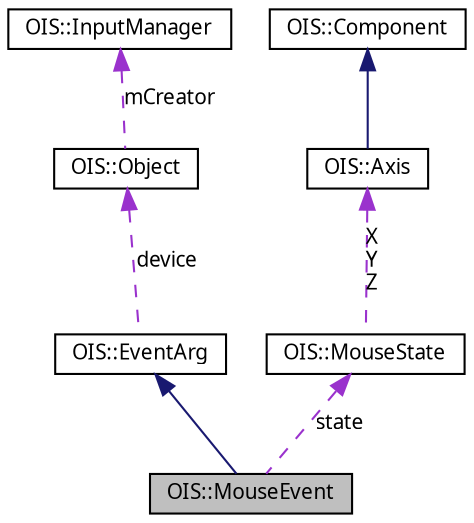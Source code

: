 digraph G
{
  edge [fontname="FreeSans.ttf",fontsize=10,labelfontname="FreeSans.ttf",labelfontsize=10];
  node [fontname="FreeSans.ttf",fontsize=10,shape=record];
  Node1 [label="OIS::MouseEvent",height=0.2,width=0.4,color="black", fillcolor="grey75", style="filled" fontcolor="black"];
  Node2 -> Node1 [dir=back,color="midnightblue",fontsize=10,style="solid",fontname="FreeSans.ttf"];
  Node2 [label="OIS::EventArg",height=0.2,width=0.4,color="black", fillcolor="white", style="filled",URL="$classOIS_1_1EventArg.html"];
  Node3 -> Node2 [dir=back,color="darkorchid3",fontsize=10,style="dashed",label="device",fontname="FreeSans.ttf"];
  Node3 [label="OIS::Object",height=0.2,width=0.4,color="black", fillcolor="white", style="filled",URL="$classOIS_1_1Object.html"];
  Node4 -> Node3 [dir=back,color="darkorchid3",fontsize=10,style="dashed",label="mCreator",fontname="FreeSans.ttf"];
  Node4 [label="OIS::InputManager",height=0.2,width=0.4,color="black", fillcolor="white", style="filled",URL="$classOIS_1_1InputManager.html"];
  Node5 -> Node1 [dir=back,color="darkorchid3",fontsize=10,style="dashed",label="state",fontname="FreeSans.ttf"];
  Node5 [label="OIS::MouseState",height=0.2,width=0.4,color="black", fillcolor="white", style="filled",URL="$structOIS_1_1MouseState.html"];
  Node6 -> Node5 [dir=back,color="darkorchid3",fontsize=10,style="dashed",label="X\nY\nZ",fontname="FreeSans.ttf"];
  Node6 [label="OIS::Axis",height=0.2,width=0.4,color="black", fillcolor="white", style="filled",URL="$structOIS_1_1Axis.html",tooltip="Axis component."];
  Node7 -> Node6 [dir=back,color="midnightblue",fontsize=10,style="solid",fontname="FreeSans.ttf"];
  Node7 [label="OIS::Component",height=0.2,width=0.4,color="black", fillcolor="white", style="filled",URL="$structOIS_1_1Component.html",tooltip="Base of all device components (button, axis, etc)."];
}

